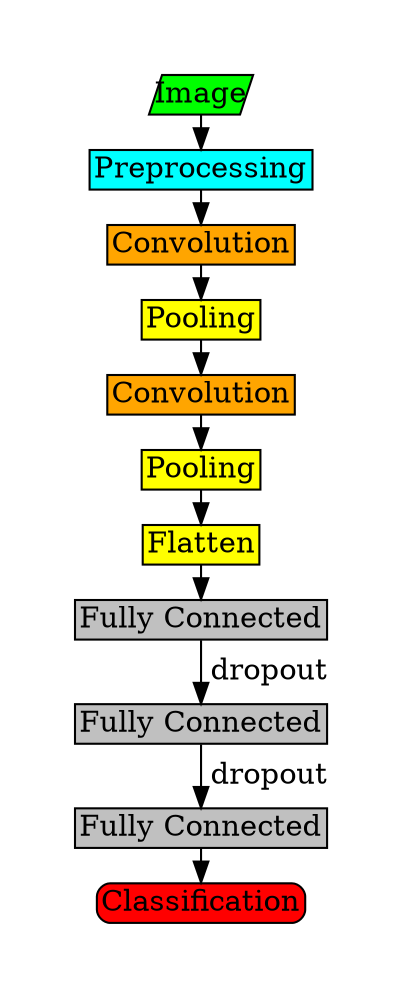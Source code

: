 // Comments are as in C++
/*
See Wikipedia article on DOT for other good simple examples.

View from command line:
$ dotty example.dot

Create a .png file:
$ dot -Tpng example.dot > example.dot.png

Create a .ps file:
$ dot -Tps example.dot > example.dot.ps

When writing a label string to a dot file in Python, be sure to run
label = label.replace('\n', '\\n')
*/

digraph G{
    graph [pad="0.5", nodesep="0.2", ranksep="0.2"]
    fontsize=20;
    //label="CNN Architecture";
    labelloc=t;
    layout=dot;
    node [margin=0.03 width=0 height=0];
    //size="1,1";
    orientation=P; // P => portrait, L => landscape,
    rankdir="TB"; // "BT" => bottom->top, "LR" => left->right

    // These seem broken
    //sep="+0.1,+0.1"; // margin to leave around nodes when removing node overlap
    //esep="+0.1,+0.1"; // margin around polygons for spline edge routing

    -1 [label="Image",
       shape=polygon, // rectangle, parallelogram, box, circle, record
       skew=0.3,
       fixedsize=true, // Hack to reduce padding.
       width=0.7, height=0.27, // You have to guess these.
       //margin=0.03, width=0, height=0,
       fillcolor=green, // ".7 .3 1.0"
       style="filled" // filled, rounded, diagonals
       //penwidth=2
      ];

    -1 -> 0;
    //0 -> 1 [label=50, penwidth=2]; // style=dotted
    //0 -> 1 [label="foo"];

    0 [label="Preprocessing", group=0,
       shape=rectangle, // rectangle, parallelogram
       fillcolor=cyan, // ".7 .3 1.0"
       style="filled" // filled, rounded, diagonals
       //penwidth=2
      ];

    0 -> 1;

    1 [label="Convolution", group=0,
       shape=rectangle, // rectangle, parallelogram
       fillcolor=orange, // ".7 .3 1.0"
       style="filled" // filled, rounded, diagonals
       //penwidth=2
      ];

    1 -> 2;

    2 [label="Pooling", group=0,
       shape=rectangle, // rectangle, parallelogram
       fillcolor=yellow, // ".7 .3 1.0"
       style="filled" // filled, rounded, diagonals
       //penwidth=2
      ];

    2 -> 3;

    3 [label="Convolution", group=0,
       shape=rectangle, // rectangle, parallelogram
       fillcolor=orange, // ".7 .3 1.0"
       style="filled" // filled, rounded, diagonals
       //penwidth=2
      ];

    3 -> 4;

    4 [label="Pooling", group=0,
       shape=rectangle, // rectangle, parallelogram
       fillcolor=yellow, // ".7 .3 1.0"
       style="filled" // filled, rounded, diagonals
       //penwidth=2
      ];

    4 -> 5;

    5 [label="Flatten", group=0,
       shape=rectangle, // rectangle, parallelogram
       fillcolor=yellow, // ".7 .3 1.0"
       style="filled" // filled, rounded, diagonals
       //penwidth=2
      ];

    5 -> 6;

    6 [label="Fully Connected", group=0,
       shape=rectangle, // rectangle, parallelogram, diamond
       fillcolor=gray, // ".7 .3 1.0"
       //regular=true,
       style="filled" // filled, rounded, diagonals
       //penwidth=2
      ];

    6 -> 7 [label=" dropout"];

    7 [label="Fully Connected", group=0,
       shape=rectangle, // rectangle, parallelogram, diamond
       fillcolor=gray, // ".7 .3 1.0"
       //regular=true,
       style="filled" // filled, rounded, diagonals
       //penwidth=2
      ];

    7 -> 8 [label=" dropout"];

    8 [label="Fully Connected", group=0,
       shape=rectangle, // rectangle, parallelogram, diamond
       fillcolor=gray, // ".7 .3 1.0"
       //regular=true,
       style="filled" // filled, rounded, diagonals
       //penwidth=2
      ];

    8 -> 9;

    9 [label="Classification",
       shape=rectangle, // rectangle, parallelogram
       fillcolor=red, // ".7 .3 1.0"
       style="filled,rounded" // filled, rounded, diagonals
       //penwidth=2
      ];
}
